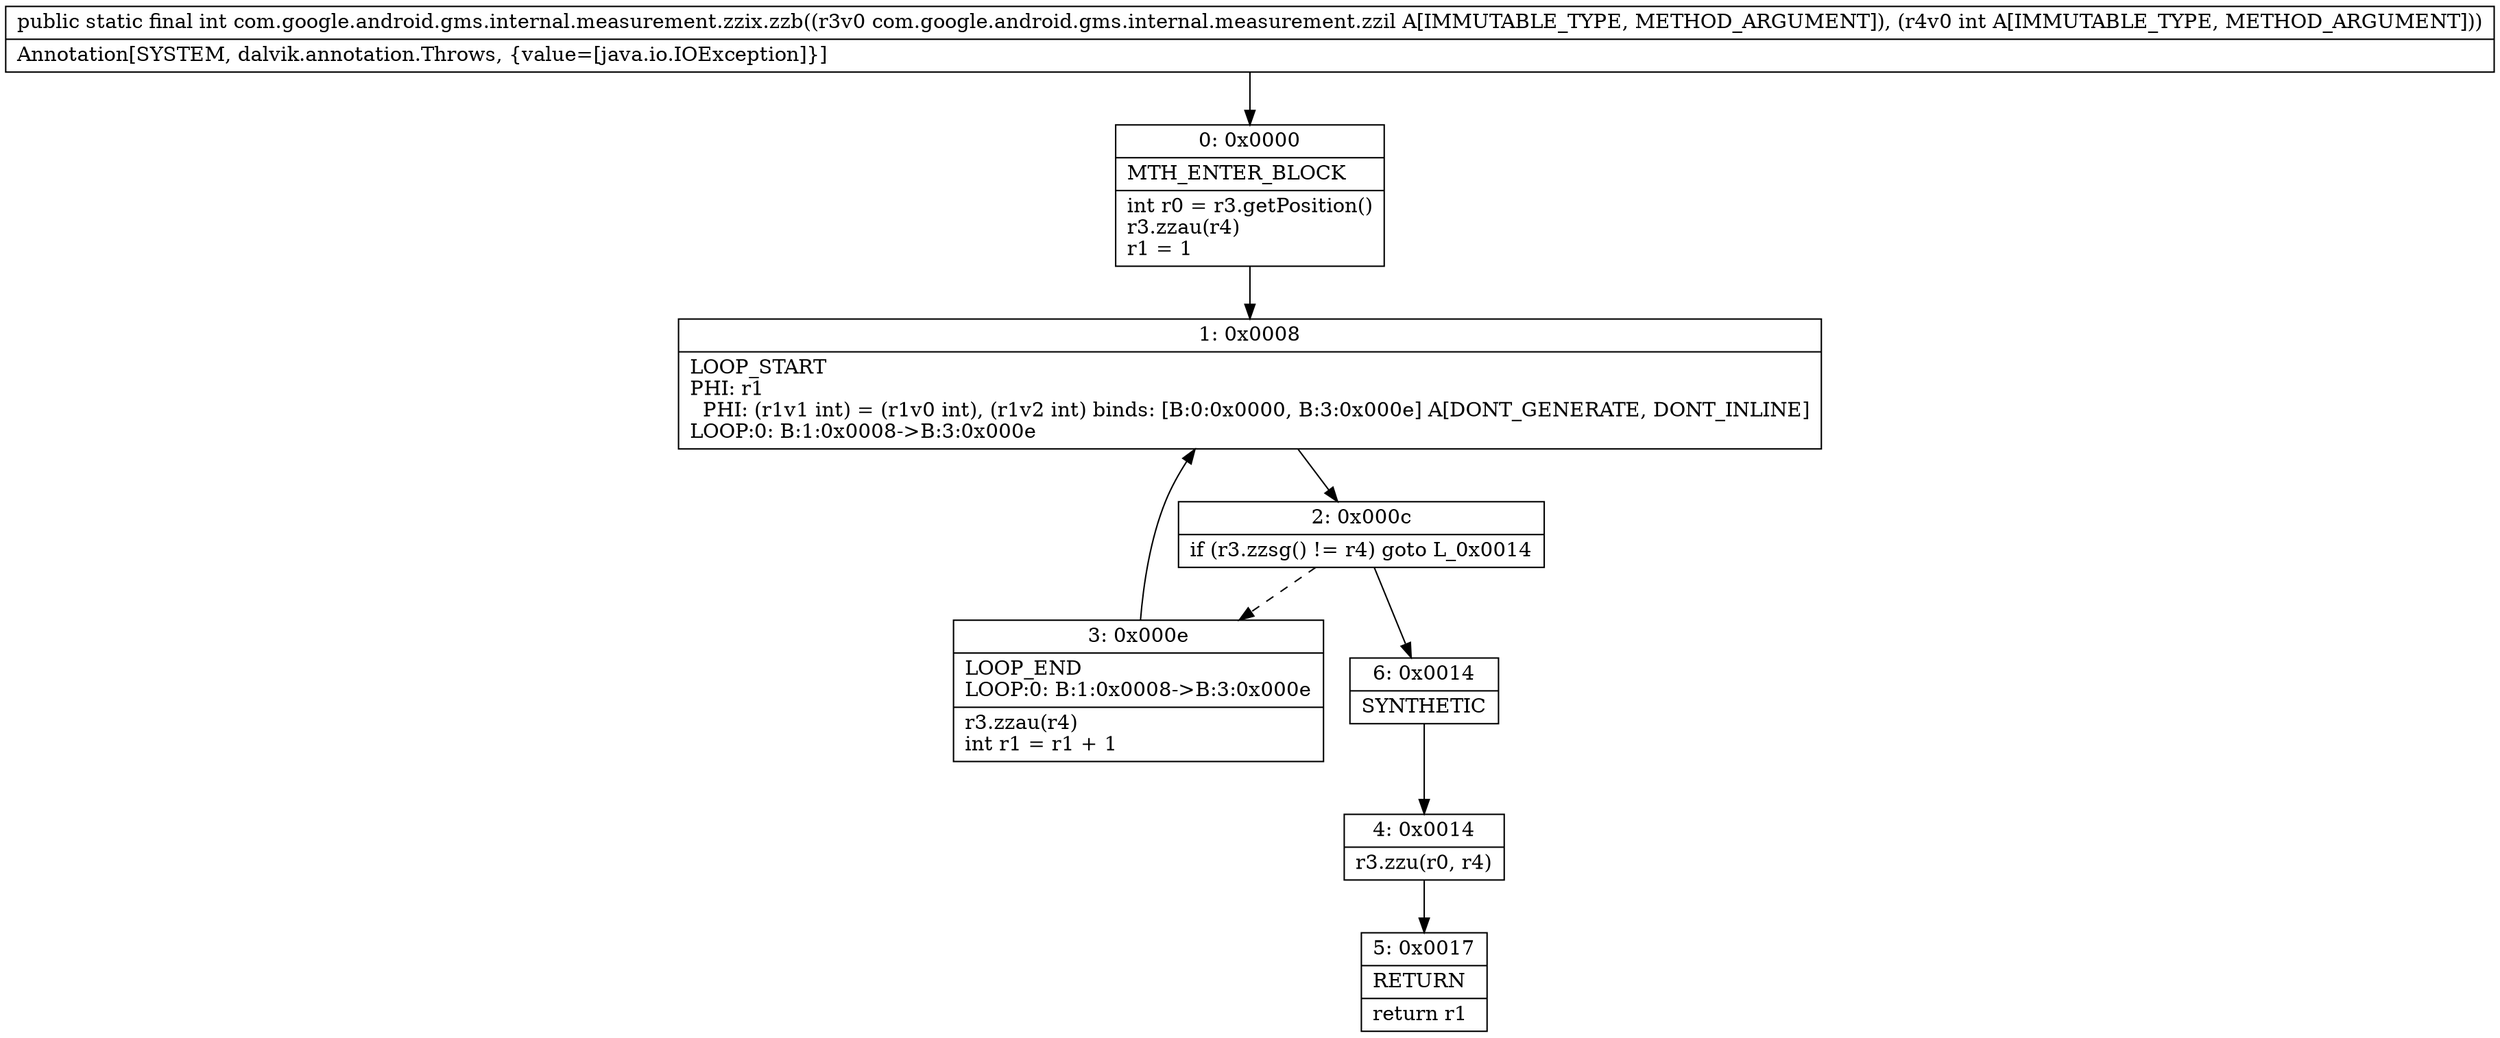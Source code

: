 digraph "CFG forcom.google.android.gms.internal.measurement.zzix.zzb(Lcom\/google\/android\/gms\/internal\/measurement\/zzil;I)I" {
Node_0 [shape=record,label="{0\:\ 0x0000|MTH_ENTER_BLOCK\l|int r0 = r3.getPosition()\lr3.zzau(r4)\lr1 = 1\l}"];
Node_1 [shape=record,label="{1\:\ 0x0008|LOOP_START\lPHI: r1 \l  PHI: (r1v1 int) = (r1v0 int), (r1v2 int) binds: [B:0:0x0000, B:3:0x000e] A[DONT_GENERATE, DONT_INLINE]\lLOOP:0: B:1:0x0008\-\>B:3:0x000e\l}"];
Node_2 [shape=record,label="{2\:\ 0x000c|if (r3.zzsg() != r4) goto L_0x0014\l}"];
Node_3 [shape=record,label="{3\:\ 0x000e|LOOP_END\lLOOP:0: B:1:0x0008\-\>B:3:0x000e\l|r3.zzau(r4)\lint r1 = r1 + 1\l}"];
Node_4 [shape=record,label="{4\:\ 0x0014|r3.zzu(r0, r4)\l}"];
Node_5 [shape=record,label="{5\:\ 0x0017|RETURN\l|return r1\l}"];
Node_6 [shape=record,label="{6\:\ 0x0014|SYNTHETIC\l}"];
MethodNode[shape=record,label="{public static final int com.google.android.gms.internal.measurement.zzix.zzb((r3v0 com.google.android.gms.internal.measurement.zzil A[IMMUTABLE_TYPE, METHOD_ARGUMENT]), (r4v0 int A[IMMUTABLE_TYPE, METHOD_ARGUMENT]))  | Annotation[SYSTEM, dalvik.annotation.Throws, \{value=[java.io.IOException]\}]\l}"];
MethodNode -> Node_0;
Node_0 -> Node_1;
Node_1 -> Node_2;
Node_2 -> Node_3[style=dashed];
Node_2 -> Node_6;
Node_3 -> Node_1;
Node_4 -> Node_5;
Node_6 -> Node_4;
}

